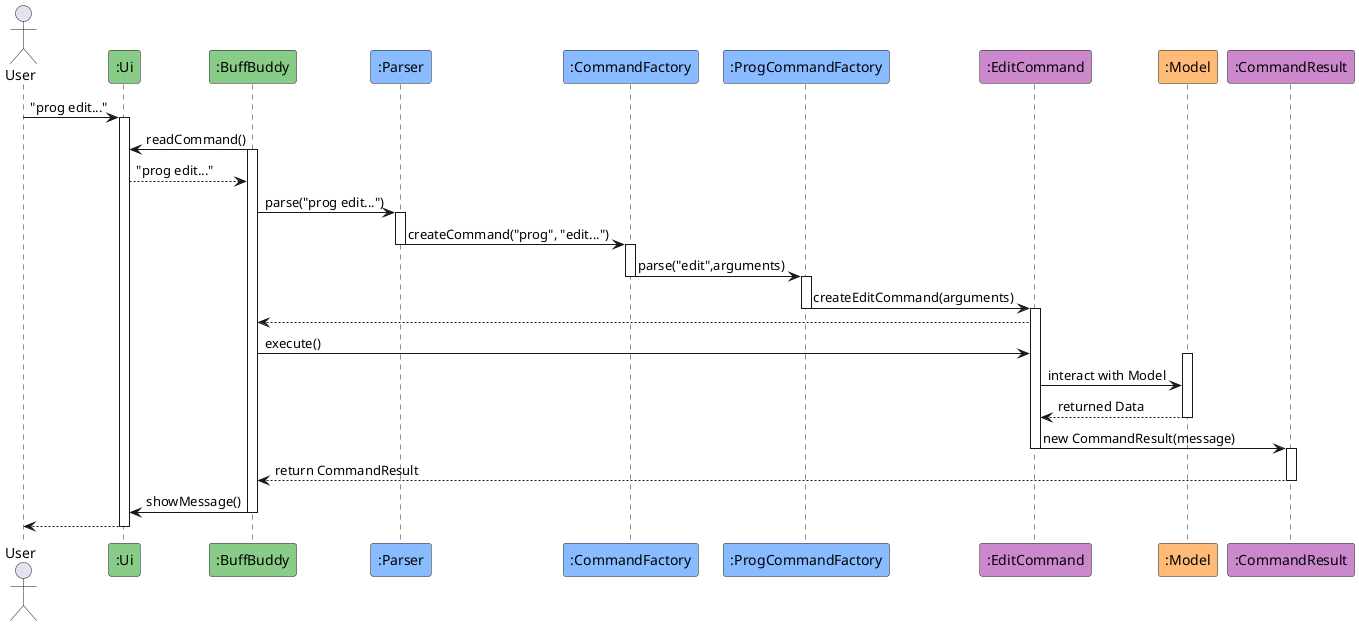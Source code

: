 @startuml
actor User
participant ":Ui" as Ui #88cc88
participant ":BuffBuddy" as BuffBuddy #88cc88
participant ":Parser" as Parser #88bbff
participant ":CommandFactory" as CommandFactory #88bbff
participant ":ProgCommandFactory" as ProgCommandFactory #88bbff
participant ":EditCommand" as Command #cc88cc
participant ":Model" as Model #ffbb77
participant ":CommandResult" as CommandResult #cc88cc





User -> Ui : "prog edit..."
activate Ui
BuffBuddy -> Ui: readCommand()
activate BuffBuddy
Ui --> BuffBuddy : "prog edit..."

BuffBuddy -> Parser : parse("prog edit...")
activate Parser

Parser -> CommandFactory : createCommand("prog", "edit...")
deactivate Parser
activate CommandFactory

CommandFactory -> ProgCommandFactory : parse("edit",arguments)
deactivate CommandFactory
activate ProgCommandFactory


ProgCommandFactory -> Command : createEditCommand(arguments)
deactivate ProgCommandFactory

activate Command
BuffBuddy <-- Command

BuffBuddy -> Command : execute()
activate Model

Command -> Model : interact with Model
Command <-- Model: returned Data
deactivate Model


Command -> CommandResult: new CommandResult(message)

deactivate Command
activate CommandResult
BuffBuddy <-- CommandResult : return CommandResult
deactivate CommandResult
BuffBuddy -> Ui : showMessage()
deactivate BuffBuddy

User <-- Ui
deactivate Ui

@enduml